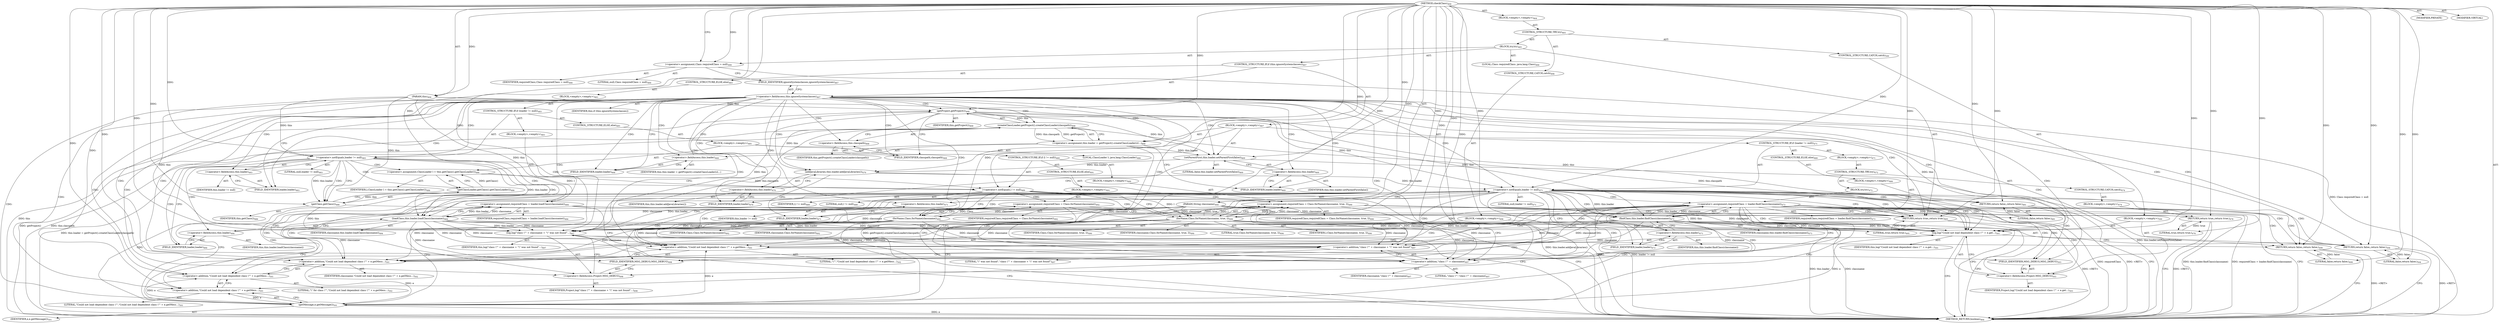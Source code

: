 digraph "checkClass" {  
"111669149714" [label = <(METHOD,checkClass)<SUB>464</SUB>> ]
"115964117010" [label = <(PARAM,this)<SUB>464</SUB>> ]
"115964117027" [label = <(PARAM,String classname)<SUB>464</SUB>> ]
"25769803852" [label = <(BLOCK,&lt;empty&gt;,&lt;empty&gt;)<SUB>464</SUB>> ]
"47244640308" [label = <(CONTROL_STRUCTURE,TRY,try)<SUB>465</SUB>> ]
"25769803853" [label = <(BLOCK,try,try)<SUB>465</SUB>> ]
"94489280527" [label = <(LOCAL,Class requiredClass: java.lang.Class)<SUB>466</SUB>> ]
"30064771387" [label = <(&lt;operator&gt;.assignment,Class requiredClass = null)<SUB>466</SUB>> ]
"68719476970" [label = <(IDENTIFIER,requiredClass,Class requiredClass = null)<SUB>466</SUB>> ]
"90194313297" [label = <(LITERAL,null,Class requiredClass = null)<SUB>466</SUB>> ]
"47244640309" [label = <(CONTROL_STRUCTURE,IF,if (this.ignoreSystemclasses))<SUB>467</SUB>> ]
"30064771388" [label = <(&lt;operator&gt;.fieldAccess,this.ignoreSystemclasses)<SUB>467</SUB>> ]
"68719476971" [label = <(IDENTIFIER,this,if (this.ignoreSystemclasses))> ]
"55834574936" [label = <(FIELD_IDENTIFIER,ignoreSystemclasses,ignoreSystemclasses)<SUB>467</SUB>> ]
"25769803854" [label = <(BLOCK,&lt;empty&gt;,&lt;empty&gt;)<SUB>467</SUB>> ]
"30064771389" [label = <(&lt;operator&gt;.assignment,this.loader = getProject().createClassLoader(cl...)<SUB>468</SUB>> ]
"30064771390" [label = <(&lt;operator&gt;.fieldAccess,this.loader)<SUB>468</SUB>> ]
"68719476972" [label = <(IDENTIFIER,this,this.loader = getProject().createClassLoader(cl...)> ]
"55834574937" [label = <(FIELD_IDENTIFIER,loader,loader)<SUB>468</SUB>> ]
"30064771391" [label = <(createClassLoader,getProject().createClassLoader(classpath))<SUB>468</SUB>> ]
"30064771392" [label = <(getProject,getProject())<SUB>468</SUB>> ]
"68719476792" [label = <(IDENTIFIER,this,getProject())<SUB>468</SUB>> ]
"30064771393" [label = <(&lt;operator&gt;.fieldAccess,this.classpath)<SUB>468</SUB>> ]
"68719476973" [label = <(IDENTIFIER,this,getProject().createClassLoader(classpath))> ]
"55834574938" [label = <(FIELD_IDENTIFIER,classpath,classpath)<SUB>468</SUB>> ]
"30064771394" [label = <(setParentFirst,this.loader.setParentFirst(false))<SUB>469</SUB>> ]
"30064771395" [label = <(&lt;operator&gt;.fieldAccess,this.loader)<SUB>469</SUB>> ]
"68719476974" [label = <(IDENTIFIER,this,this.loader.setParentFirst(false))> ]
"55834574939" [label = <(FIELD_IDENTIFIER,loader,loader)<SUB>469</SUB>> ]
"90194313298" [label = <(LITERAL,false,this.loader.setParentFirst(false))<SUB>469</SUB>> ]
"30064771396" [label = <(addJavaLibraries,this.loader.addJavaLibraries())<SUB>470</SUB>> ]
"30064771397" [label = <(&lt;operator&gt;.fieldAccess,this.loader)<SUB>470</SUB>> ]
"68719476975" [label = <(IDENTIFIER,this,this.loader.addJavaLibraries())> ]
"55834574940" [label = <(FIELD_IDENTIFIER,loader,loader)<SUB>470</SUB>> ]
"47244640310" [label = <(CONTROL_STRUCTURE,IF,if (loader != null))<SUB>471</SUB>> ]
"30064771398" [label = <(&lt;operator&gt;.notEquals,loader != null)<SUB>471</SUB>> ]
"30064771399" [label = <(&lt;operator&gt;.fieldAccess,this.loader)<SUB>471</SUB>> ]
"68719476976" [label = <(IDENTIFIER,this,loader != null)> ]
"55834574941" [label = <(FIELD_IDENTIFIER,loader,loader)<SUB>471</SUB>> ]
"90194313299" [label = <(LITERAL,null,loader != null)<SUB>471</SUB>> ]
"25769803855" [label = <(BLOCK,&lt;empty&gt;,&lt;empty&gt;)<SUB>471</SUB>> ]
"47244640311" [label = <(CONTROL_STRUCTURE,TRY,try)<SUB>472</SUB>> ]
"25769803856" [label = <(BLOCK,try,try)<SUB>472</SUB>> ]
"30064771400" [label = <(&lt;operator&gt;.assignment,requiredClass = loader.findClass(classname))<SUB>473</SUB>> ]
"68719476977" [label = <(IDENTIFIER,requiredClass,requiredClass = loader.findClass(classname))<SUB>473</SUB>> ]
"30064771401" [label = <(findClass,this.loader.findClass(classname))<SUB>473</SUB>> ]
"30064771402" [label = <(&lt;operator&gt;.fieldAccess,this.loader)<SUB>473</SUB>> ]
"68719476978" [label = <(IDENTIFIER,this,this.loader.findClass(classname))> ]
"55834574942" [label = <(FIELD_IDENTIFIER,loader,loader)<SUB>473</SUB>> ]
"68719476979" [label = <(IDENTIFIER,classname,this.loader.findClass(classname))<SUB>473</SUB>> ]
"47244640312" [label = <(CONTROL_STRUCTURE,CATCH,catch)<SUB>474</SUB>> ]
"25769803857" [label = <(BLOCK,&lt;empty&gt;,&lt;empty&gt;)<SUB>474</SUB>> ]
"146028888088" [label = <(RETURN,return true;,return true;)<SUB>478</SUB>> ]
"90194313300" [label = <(LITERAL,true,return true;)<SUB>478</SUB>> ]
"47244640313" [label = <(CONTROL_STRUCTURE,ELSE,else)<SUB>480</SUB>> ]
"25769803858" [label = <(BLOCK,&lt;empty&gt;,&lt;empty&gt;)<SUB>480</SUB>> ]
"146028888089" [label = <(RETURN,return false;,return false;)<SUB>481</SUB>> ]
"90194313301" [label = <(LITERAL,false,return false;)<SUB>481</SUB>> ]
"47244640314" [label = <(CONTROL_STRUCTURE,ELSE,else)<SUB>483</SUB>> ]
"25769803859" [label = <(BLOCK,&lt;empty&gt;,&lt;empty&gt;)<SUB>483</SUB>> ]
"47244640315" [label = <(CONTROL_STRUCTURE,IF,if (loader != null))<SUB>483</SUB>> ]
"30064771403" [label = <(&lt;operator&gt;.notEquals,loader != null)<SUB>483</SUB>> ]
"30064771404" [label = <(&lt;operator&gt;.fieldAccess,this.loader)<SUB>483</SUB>> ]
"68719476980" [label = <(IDENTIFIER,this,loader != null)> ]
"55834574943" [label = <(FIELD_IDENTIFIER,loader,loader)<SUB>483</SUB>> ]
"90194313302" [label = <(LITERAL,null,loader != null)<SUB>483</SUB>> ]
"25769803860" [label = <(BLOCK,&lt;empty&gt;,&lt;empty&gt;)<SUB>483</SUB>> ]
"30064771405" [label = <(&lt;operator&gt;.assignment,requiredClass = loader.loadClass(classname))<SUB>484</SUB>> ]
"68719476981" [label = <(IDENTIFIER,requiredClass,requiredClass = loader.loadClass(classname))<SUB>484</SUB>> ]
"30064771406" [label = <(loadClass,this.loader.loadClass(classname))<SUB>484</SUB>> ]
"30064771407" [label = <(&lt;operator&gt;.fieldAccess,this.loader)<SUB>484</SUB>> ]
"68719476982" [label = <(IDENTIFIER,this,this.loader.loadClass(classname))> ]
"55834574944" [label = <(FIELD_IDENTIFIER,loader,loader)<SUB>484</SUB>> ]
"68719476983" [label = <(IDENTIFIER,classname,this.loader.loadClass(classname))<SUB>484</SUB>> ]
"47244640316" [label = <(CONTROL_STRUCTURE,ELSE,else)<SUB>485</SUB>> ]
"25769803861" [label = <(BLOCK,&lt;empty&gt;,&lt;empty&gt;)<SUB>485</SUB>> ]
"94489280528" [label = <(LOCAL,ClassLoader l: java.lang.ClassLoader)<SUB>486</SUB>> ]
"30064771408" [label = <(&lt;operator&gt;.assignment,ClassLoader l = this.getClass().getClassLoader())<SUB>486</SUB>> ]
"68719476984" [label = <(IDENTIFIER,l,ClassLoader l = this.getClass().getClassLoader())<SUB>486</SUB>> ]
"30064771409" [label = <(getClassLoader,getClass().getClassLoader())<SUB>486</SUB>> ]
"30064771410" [label = <(getClass,getClass())<SUB>486</SUB>> ]
"68719476793" [label = <(IDENTIFIER,this,getClass())<SUB>486</SUB>> ]
"47244640317" [label = <(CONTROL_STRUCTURE,IF,if (l != null))<SUB>489</SUB>> ]
"30064771411" [label = <(&lt;operator&gt;.notEquals,l != null)<SUB>489</SUB>> ]
"68719476985" [label = <(IDENTIFIER,l,l != null)<SUB>489</SUB>> ]
"90194313303" [label = <(LITERAL,null,l != null)<SUB>489</SUB>> ]
"25769803862" [label = <(BLOCK,&lt;empty&gt;,&lt;empty&gt;)<SUB>489</SUB>> ]
"30064771412" [label = <(&lt;operator&gt;.assignment,requiredClass = Class.forName(classname, true, l))<SUB>490</SUB>> ]
"68719476986" [label = <(IDENTIFIER,requiredClass,requiredClass = Class.forName(classname, true, l))<SUB>490</SUB>> ]
"30064771413" [label = <(forName,Class.forName(classname, true, l))<SUB>490</SUB>> ]
"68719476987" [label = <(IDENTIFIER,Class,Class.forName(classname, true, l))<SUB>490</SUB>> ]
"68719476988" [label = <(IDENTIFIER,classname,Class.forName(classname, true, l))<SUB>490</SUB>> ]
"90194313304" [label = <(LITERAL,true,Class.forName(classname, true, l))<SUB>490</SUB>> ]
"68719476989" [label = <(IDENTIFIER,l,Class.forName(classname, true, l))<SUB>490</SUB>> ]
"47244640318" [label = <(CONTROL_STRUCTURE,ELSE,else)<SUB>491</SUB>> ]
"25769803863" [label = <(BLOCK,&lt;empty&gt;,&lt;empty&gt;)<SUB>491</SUB>> ]
"30064771414" [label = <(&lt;operator&gt;.assignment,requiredClass = Class.forName(classname))<SUB>492</SUB>> ]
"68719476990" [label = <(IDENTIFIER,requiredClass,requiredClass = Class.forName(classname))<SUB>492</SUB>> ]
"30064771415" [label = <(forName,Class.forName(classname))<SUB>492</SUB>> ]
"68719476991" [label = <(IDENTIFIER,Class,Class.forName(classname))<SUB>492</SUB>> ]
"68719476992" [label = <(IDENTIFIER,classname,Class.forName(classname))<SUB>492</SUB>> ]
"146028888090" [label = <(RETURN,return true;,return true;)<SUB>495</SUB>> ]
"90194313305" [label = <(LITERAL,true,return true;)<SUB>495</SUB>> ]
"47244640319" [label = <(CONTROL_STRUCTURE,CATCH,catch)<SUB>496</SUB>> ]
"25769803864" [label = <(BLOCK,&lt;empty&gt;,&lt;empty&gt;)<SUB>496</SUB>> ]
"30064771416" [label = <(log,log(&quot;class \&quot;&quot; + classname + &quot;\&quot; was not found&quot;...)<SUB>497</SUB>> ]
"68719476794" [label = <(IDENTIFIER,this,log(&quot;class \&quot;&quot; + classname + &quot;\&quot; was not found&quot;...)<SUB>497</SUB>> ]
"30064771417" [label = <(&lt;operator&gt;.addition,&quot;class \&quot;&quot; + classname + &quot;\&quot; was not found&quot;)<SUB>497</SUB>> ]
"30064771418" [label = <(&lt;operator&gt;.addition,&quot;class \&quot;&quot; + classname)<SUB>497</SUB>> ]
"90194313306" [label = <(LITERAL,&quot;class \&quot;&quot;,&quot;class \&quot;&quot; + classname)<SUB>497</SUB>> ]
"68719476993" [label = <(IDENTIFIER,classname,&quot;class \&quot;&quot; + classname)<SUB>497</SUB>> ]
"90194313307" [label = <(LITERAL,&quot;\&quot; was not found&quot;,&quot;class \&quot;&quot; + classname + &quot;\&quot; was not found&quot;)<SUB>497</SUB>> ]
"30064771419" [label = <(&lt;operator&gt;.fieldAccess,Project.MSG_DEBUG)<SUB>498</SUB>> ]
"68719476994" [label = <(IDENTIFIER,Project,log(&quot;class \&quot;&quot; + classname + &quot;\&quot; was not found&quot;...)<SUB>498</SUB>> ]
"55834574945" [label = <(FIELD_IDENTIFIER,MSG_DEBUG,MSG_DEBUG)<SUB>498</SUB>> ]
"146028888091" [label = <(RETURN,return false;,return false;)<SUB>499</SUB>> ]
"90194313308" [label = <(LITERAL,false,return false;)<SUB>499</SUB>> ]
"47244640320" [label = <(CONTROL_STRUCTURE,CATCH,catch)<SUB>500</SUB>> ]
"25769803865" [label = <(BLOCK,&lt;empty&gt;,&lt;empty&gt;)<SUB>500</SUB>> ]
"30064771420" [label = <(log,log(&quot;Could not load dependent class \&quot;&quot; + e.get...)<SUB>501</SUB>> ]
"68719476795" [label = <(IDENTIFIER,this,log(&quot;Could not load dependent class \&quot;&quot; + e.get...)<SUB>501</SUB>> ]
"30064771421" [label = <(&lt;operator&gt;.addition,&quot;Could not load dependent class \&quot;&quot; + e.getMess...)<SUB>501</SUB>> ]
"30064771422" [label = <(&lt;operator&gt;.addition,&quot;Could not load dependent class \&quot;&quot; + e.getMess...)<SUB>501</SUB>> ]
"30064771423" [label = <(&lt;operator&gt;.addition,&quot;Could not load dependent class \&quot;&quot; + e.getMess...)<SUB>501</SUB>> ]
"30064771424" [label = <(&lt;operator&gt;.addition,&quot;Could not load dependent class \&quot;&quot; + e.getMess...)<SUB>501</SUB>> ]
"90194313309" [label = <(LITERAL,&quot;Could not load dependent class \&quot;&quot;,&quot;Could not load dependent class \&quot;&quot; + e.getMess...)<SUB>501</SUB>> ]
"30064771425" [label = <(getMessage,e.getMessage())<SUB>501</SUB>> ]
"68719476995" [label = <(IDENTIFIER,e,e.getMessage())<SUB>501</SUB>> ]
"90194313310" [label = <(LITERAL,&quot;\&quot; for class \&quot;&quot;,&quot;Could not load dependent class \&quot;&quot; + e.getMess...)<SUB>502</SUB>> ]
"68719476996" [label = <(IDENTIFIER,classname,&quot;Could not load dependent class \&quot;&quot; + e.getMess...)<SUB>502</SUB>> ]
"90194313311" [label = <(LITERAL,&quot;\&quot;&quot;,&quot;Could not load dependent class \&quot;&quot; + e.getMess...)<SUB>502</SUB>> ]
"30064771426" [label = <(&lt;operator&gt;.fieldAccess,Project.MSG_DEBUG)<SUB>503</SUB>> ]
"68719476997" [label = <(IDENTIFIER,Project,log(&quot;Could not load dependent class \&quot;&quot; + e.get...)<SUB>503</SUB>> ]
"55834574946" [label = <(FIELD_IDENTIFIER,MSG_DEBUG,MSG_DEBUG)<SUB>503</SUB>> ]
"146028888092" [label = <(RETURN,return false;,return false;)<SUB>504</SUB>> ]
"90194313312" [label = <(LITERAL,false,return false;)<SUB>504</SUB>> ]
"133143986223" [label = <(MODIFIER,PRIVATE)> ]
"133143986224" [label = <(MODIFIER,VIRTUAL)> ]
"128849018898" [label = <(METHOD_RETURN,boolean)<SUB>464</SUB>> ]
  "111669149714" -> "115964117010"  [ label = "AST: "] 
  "111669149714" -> "115964117027"  [ label = "AST: "] 
  "111669149714" -> "25769803852"  [ label = "AST: "] 
  "111669149714" -> "133143986223"  [ label = "AST: "] 
  "111669149714" -> "133143986224"  [ label = "AST: "] 
  "111669149714" -> "128849018898"  [ label = "AST: "] 
  "25769803852" -> "47244640308"  [ label = "AST: "] 
  "47244640308" -> "25769803853"  [ label = "AST: "] 
  "47244640308" -> "47244640319"  [ label = "AST: "] 
  "47244640308" -> "47244640320"  [ label = "AST: "] 
  "25769803853" -> "94489280527"  [ label = "AST: "] 
  "25769803853" -> "30064771387"  [ label = "AST: "] 
  "25769803853" -> "47244640309"  [ label = "AST: "] 
  "25769803853" -> "146028888090"  [ label = "AST: "] 
  "30064771387" -> "68719476970"  [ label = "AST: "] 
  "30064771387" -> "90194313297"  [ label = "AST: "] 
  "47244640309" -> "30064771388"  [ label = "AST: "] 
  "47244640309" -> "25769803854"  [ label = "AST: "] 
  "47244640309" -> "47244640314"  [ label = "AST: "] 
  "30064771388" -> "68719476971"  [ label = "AST: "] 
  "30064771388" -> "55834574936"  [ label = "AST: "] 
  "25769803854" -> "30064771389"  [ label = "AST: "] 
  "25769803854" -> "30064771394"  [ label = "AST: "] 
  "25769803854" -> "30064771396"  [ label = "AST: "] 
  "25769803854" -> "47244640310"  [ label = "AST: "] 
  "30064771389" -> "30064771390"  [ label = "AST: "] 
  "30064771389" -> "30064771391"  [ label = "AST: "] 
  "30064771390" -> "68719476972"  [ label = "AST: "] 
  "30064771390" -> "55834574937"  [ label = "AST: "] 
  "30064771391" -> "30064771392"  [ label = "AST: "] 
  "30064771391" -> "30064771393"  [ label = "AST: "] 
  "30064771392" -> "68719476792"  [ label = "AST: "] 
  "30064771393" -> "68719476973"  [ label = "AST: "] 
  "30064771393" -> "55834574938"  [ label = "AST: "] 
  "30064771394" -> "30064771395"  [ label = "AST: "] 
  "30064771394" -> "90194313298"  [ label = "AST: "] 
  "30064771395" -> "68719476974"  [ label = "AST: "] 
  "30064771395" -> "55834574939"  [ label = "AST: "] 
  "30064771396" -> "30064771397"  [ label = "AST: "] 
  "30064771397" -> "68719476975"  [ label = "AST: "] 
  "30064771397" -> "55834574940"  [ label = "AST: "] 
  "47244640310" -> "30064771398"  [ label = "AST: "] 
  "47244640310" -> "25769803855"  [ label = "AST: "] 
  "47244640310" -> "47244640313"  [ label = "AST: "] 
  "30064771398" -> "30064771399"  [ label = "AST: "] 
  "30064771398" -> "90194313299"  [ label = "AST: "] 
  "30064771399" -> "68719476976"  [ label = "AST: "] 
  "30064771399" -> "55834574941"  [ label = "AST: "] 
  "25769803855" -> "47244640311"  [ label = "AST: "] 
  "47244640311" -> "25769803856"  [ label = "AST: "] 
  "47244640311" -> "47244640312"  [ label = "AST: "] 
  "25769803856" -> "30064771400"  [ label = "AST: "] 
  "30064771400" -> "68719476977"  [ label = "AST: "] 
  "30064771400" -> "30064771401"  [ label = "AST: "] 
  "30064771401" -> "30064771402"  [ label = "AST: "] 
  "30064771401" -> "68719476979"  [ label = "AST: "] 
  "30064771402" -> "68719476978"  [ label = "AST: "] 
  "30064771402" -> "55834574942"  [ label = "AST: "] 
  "47244640312" -> "25769803857"  [ label = "AST: "] 
  "25769803857" -> "146028888088"  [ label = "AST: "] 
  "146028888088" -> "90194313300"  [ label = "AST: "] 
  "47244640313" -> "25769803858"  [ label = "AST: "] 
  "25769803858" -> "146028888089"  [ label = "AST: "] 
  "146028888089" -> "90194313301"  [ label = "AST: "] 
  "47244640314" -> "25769803859"  [ label = "AST: "] 
  "25769803859" -> "47244640315"  [ label = "AST: "] 
  "47244640315" -> "30064771403"  [ label = "AST: "] 
  "47244640315" -> "25769803860"  [ label = "AST: "] 
  "47244640315" -> "47244640316"  [ label = "AST: "] 
  "30064771403" -> "30064771404"  [ label = "AST: "] 
  "30064771403" -> "90194313302"  [ label = "AST: "] 
  "30064771404" -> "68719476980"  [ label = "AST: "] 
  "30064771404" -> "55834574943"  [ label = "AST: "] 
  "25769803860" -> "30064771405"  [ label = "AST: "] 
  "30064771405" -> "68719476981"  [ label = "AST: "] 
  "30064771405" -> "30064771406"  [ label = "AST: "] 
  "30064771406" -> "30064771407"  [ label = "AST: "] 
  "30064771406" -> "68719476983"  [ label = "AST: "] 
  "30064771407" -> "68719476982"  [ label = "AST: "] 
  "30064771407" -> "55834574944"  [ label = "AST: "] 
  "47244640316" -> "25769803861"  [ label = "AST: "] 
  "25769803861" -> "94489280528"  [ label = "AST: "] 
  "25769803861" -> "30064771408"  [ label = "AST: "] 
  "25769803861" -> "47244640317"  [ label = "AST: "] 
  "30064771408" -> "68719476984"  [ label = "AST: "] 
  "30064771408" -> "30064771409"  [ label = "AST: "] 
  "30064771409" -> "30064771410"  [ label = "AST: "] 
  "30064771410" -> "68719476793"  [ label = "AST: "] 
  "47244640317" -> "30064771411"  [ label = "AST: "] 
  "47244640317" -> "25769803862"  [ label = "AST: "] 
  "47244640317" -> "47244640318"  [ label = "AST: "] 
  "30064771411" -> "68719476985"  [ label = "AST: "] 
  "30064771411" -> "90194313303"  [ label = "AST: "] 
  "25769803862" -> "30064771412"  [ label = "AST: "] 
  "30064771412" -> "68719476986"  [ label = "AST: "] 
  "30064771412" -> "30064771413"  [ label = "AST: "] 
  "30064771413" -> "68719476987"  [ label = "AST: "] 
  "30064771413" -> "68719476988"  [ label = "AST: "] 
  "30064771413" -> "90194313304"  [ label = "AST: "] 
  "30064771413" -> "68719476989"  [ label = "AST: "] 
  "47244640318" -> "25769803863"  [ label = "AST: "] 
  "25769803863" -> "30064771414"  [ label = "AST: "] 
  "30064771414" -> "68719476990"  [ label = "AST: "] 
  "30064771414" -> "30064771415"  [ label = "AST: "] 
  "30064771415" -> "68719476991"  [ label = "AST: "] 
  "30064771415" -> "68719476992"  [ label = "AST: "] 
  "146028888090" -> "90194313305"  [ label = "AST: "] 
  "47244640319" -> "25769803864"  [ label = "AST: "] 
  "25769803864" -> "30064771416"  [ label = "AST: "] 
  "25769803864" -> "146028888091"  [ label = "AST: "] 
  "30064771416" -> "68719476794"  [ label = "AST: "] 
  "30064771416" -> "30064771417"  [ label = "AST: "] 
  "30064771416" -> "30064771419"  [ label = "AST: "] 
  "30064771417" -> "30064771418"  [ label = "AST: "] 
  "30064771417" -> "90194313307"  [ label = "AST: "] 
  "30064771418" -> "90194313306"  [ label = "AST: "] 
  "30064771418" -> "68719476993"  [ label = "AST: "] 
  "30064771419" -> "68719476994"  [ label = "AST: "] 
  "30064771419" -> "55834574945"  [ label = "AST: "] 
  "146028888091" -> "90194313308"  [ label = "AST: "] 
  "47244640320" -> "25769803865"  [ label = "AST: "] 
  "25769803865" -> "30064771420"  [ label = "AST: "] 
  "25769803865" -> "146028888092"  [ label = "AST: "] 
  "30064771420" -> "68719476795"  [ label = "AST: "] 
  "30064771420" -> "30064771421"  [ label = "AST: "] 
  "30064771420" -> "30064771426"  [ label = "AST: "] 
  "30064771421" -> "30064771422"  [ label = "AST: "] 
  "30064771421" -> "90194313311"  [ label = "AST: "] 
  "30064771422" -> "30064771423"  [ label = "AST: "] 
  "30064771422" -> "68719476996"  [ label = "AST: "] 
  "30064771423" -> "30064771424"  [ label = "AST: "] 
  "30064771423" -> "90194313310"  [ label = "AST: "] 
  "30064771424" -> "90194313309"  [ label = "AST: "] 
  "30064771424" -> "30064771425"  [ label = "AST: "] 
  "30064771425" -> "68719476995"  [ label = "AST: "] 
  "30064771426" -> "68719476997"  [ label = "AST: "] 
  "30064771426" -> "55834574946"  [ label = "AST: "] 
  "146028888092" -> "90194313312"  [ label = "AST: "] 
  "30064771387" -> "55834574936"  [ label = "CFG: "] 
  "146028888090" -> "128849018898"  [ label = "CFG: "] 
  "30064771388" -> "55834574937"  [ label = "CFG: "] 
  "30064771388" -> "55834574943"  [ label = "CFG: "] 
  "30064771416" -> "146028888091"  [ label = "CFG: "] 
  "30064771416" -> "128849018898"  [ label = "CFG: "] 
  "146028888091" -> "128849018898"  [ label = "CFG: "] 
  "30064771420" -> "146028888092"  [ label = "CFG: "] 
  "30064771420" -> "128849018898"  [ label = "CFG: "] 
  "146028888092" -> "128849018898"  [ label = "CFG: "] 
  "55834574936" -> "30064771388"  [ label = "CFG: "] 
  "30064771389" -> "55834574939"  [ label = "CFG: "] 
  "30064771394" -> "55834574940"  [ label = "CFG: "] 
  "30064771396" -> "55834574941"  [ label = "CFG: "] 
  "30064771417" -> "55834574945"  [ label = "CFG: "] 
  "30064771419" -> "30064771416"  [ label = "CFG: "] 
  "30064771421" -> "55834574946"  [ label = "CFG: "] 
  "30064771426" -> "30064771420"  [ label = "CFG: "] 
  "30064771390" -> "30064771392"  [ label = "CFG: "] 
  "30064771391" -> "30064771389"  [ label = "CFG: "] 
  "30064771395" -> "30064771394"  [ label = "CFG: "] 
  "30064771397" -> "30064771396"  [ label = "CFG: "] 
  "30064771398" -> "55834574942"  [ label = "CFG: "] 
  "30064771398" -> "146028888089"  [ label = "CFG: "] 
  "30064771398" -> "146028888090"  [ label = "CFG: "] 
  "30064771398" -> "128849018898"  [ label = "CFG: "] 
  "30064771398" -> "30064771418"  [ label = "CFG: "] 
  "30064771398" -> "30064771425"  [ label = "CFG: "] 
  "30064771418" -> "30064771417"  [ label = "CFG: "] 
  "55834574945" -> "30064771419"  [ label = "CFG: "] 
  "30064771422" -> "30064771421"  [ label = "CFG: "] 
  "55834574946" -> "30064771426"  [ label = "CFG: "] 
  "55834574937" -> "30064771390"  [ label = "CFG: "] 
  "30064771392" -> "55834574938"  [ label = "CFG: "] 
  "30064771393" -> "30064771391"  [ label = "CFG: "] 
  "55834574939" -> "30064771395"  [ label = "CFG: "] 
  "55834574940" -> "30064771397"  [ label = "CFG: "] 
  "30064771399" -> "30064771398"  [ label = "CFG: "] 
  "30064771403" -> "55834574944"  [ label = "CFG: "] 
  "30064771403" -> "30064771410"  [ label = "CFG: "] 
  "30064771423" -> "30064771422"  [ label = "CFG: "] 
  "55834574938" -> "30064771393"  [ label = "CFG: "] 
  "55834574941" -> "30064771399"  [ label = "CFG: "] 
  "146028888089" -> "128849018898"  [ label = "CFG: "] 
  "30064771404" -> "30064771403"  [ label = "CFG: "] 
  "30064771405" -> "146028888090"  [ label = "CFG: "] 
  "30064771405" -> "128849018898"  [ label = "CFG: "] 
  "30064771405" -> "30064771418"  [ label = "CFG: "] 
  "30064771405" -> "30064771425"  [ label = "CFG: "] 
  "30064771424" -> "30064771423"  [ label = "CFG: "] 
  "30064771400" -> "146028888088"  [ label = "CFG: "] 
  "30064771400" -> "146028888090"  [ label = "CFG: "] 
  "30064771400" -> "128849018898"  [ label = "CFG: "] 
  "30064771400" -> "30064771418"  [ label = "CFG: "] 
  "30064771400" -> "30064771425"  [ label = "CFG: "] 
  "55834574943" -> "30064771404"  [ label = "CFG: "] 
  "30064771406" -> "30064771405"  [ label = "CFG: "] 
  "30064771408" -> "30064771411"  [ label = "CFG: "] 
  "30064771425" -> "30064771424"  [ label = "CFG: "] 
  "30064771401" -> "30064771400"  [ label = "CFG: "] 
  "146028888088" -> "128849018898"  [ label = "CFG: "] 
  "30064771407" -> "30064771406"  [ label = "CFG: "] 
  "30064771409" -> "30064771408"  [ label = "CFG: "] 
  "30064771411" -> "30064771413"  [ label = "CFG: "] 
  "30064771411" -> "30064771415"  [ label = "CFG: "] 
  "30064771402" -> "30064771401"  [ label = "CFG: "] 
  "55834574944" -> "30064771407"  [ label = "CFG: "] 
  "30064771410" -> "30064771409"  [ label = "CFG: "] 
  "30064771412" -> "146028888090"  [ label = "CFG: "] 
  "30064771412" -> "128849018898"  [ label = "CFG: "] 
  "30064771412" -> "30064771418"  [ label = "CFG: "] 
  "30064771412" -> "30064771425"  [ label = "CFG: "] 
  "55834574942" -> "30064771402"  [ label = "CFG: "] 
  "30064771413" -> "30064771412"  [ label = "CFG: "] 
  "30064771414" -> "146028888090"  [ label = "CFG: "] 
  "30064771414" -> "128849018898"  [ label = "CFG: "] 
  "30064771414" -> "30064771418"  [ label = "CFG: "] 
  "30064771414" -> "30064771425"  [ label = "CFG: "] 
  "30064771415" -> "30064771414"  [ label = "CFG: "] 
  "111669149714" -> "30064771387"  [ label = "CFG: "] 
  "146028888090" -> "128849018898"  [ label = "DDG: &lt;RET&gt;"] 
  "146028888089" -> "128849018898"  [ label = "DDG: &lt;RET&gt;"] 
  "146028888091" -> "128849018898"  [ label = "DDG: &lt;RET&gt;"] 
  "146028888092" -> "128849018898"  [ label = "DDG: &lt;RET&gt;"] 
  "146028888088" -> "128849018898"  [ label = "DDG: &lt;RET&gt;"] 
  "30064771387" -> "128849018898"  [ label = "DDG: Class requiredClass = null"] 
  "30064771392" -> "128849018898"  [ label = "DDG: this"] 
  "30064771391" -> "128849018898"  [ label = "DDG: getProject()"] 
  "30064771391" -> "128849018898"  [ label = "DDG: this.classpath"] 
  "30064771389" -> "128849018898"  [ label = "DDG: getProject().createClassLoader(classpath)"] 
  "30064771389" -> "128849018898"  [ label = "DDG: this.loader = getProject().createClassLoader(classpath)"] 
  "30064771394" -> "128849018898"  [ label = "DDG: this.loader.setParentFirst(false)"] 
  "30064771396" -> "128849018898"  [ label = "DDG: this.loader.addJavaLibraries()"] 
  "30064771398" -> "128849018898"  [ label = "DDG: loader != null"] 
  "30064771400" -> "128849018898"  [ label = "DDG: requiredClass"] 
  "30064771401" -> "128849018898"  [ label = "DDG: this.loader"] 
  "30064771401" -> "128849018898"  [ label = "DDG: classname"] 
  "30064771400" -> "128849018898"  [ label = "DDG: this.loader.findClass(classname)"] 
  "30064771400" -> "128849018898"  [ label = "DDG: requiredClass = loader.findClass(classname)"] 
  "30064771425" -> "128849018898"  [ label = "DDG: e"] 
  "111669149714" -> "115964117010"  [ label = "DDG: "] 
  "111669149714" -> "115964117027"  [ label = "DDG: "] 
  "111669149714" -> "30064771387"  [ label = "DDG: "] 
  "90194313305" -> "146028888090"  [ label = "DDG: true"] 
  "111669149714" -> "146028888090"  [ label = "DDG: "] 
  "111669149714" -> "90194313305"  [ label = "DDG: "] 
  "90194313308" -> "146028888091"  [ label = "DDG: false"] 
  "111669149714" -> "146028888091"  [ label = "DDG: "] 
  "90194313312" -> "146028888092"  [ label = "DDG: false"] 
  "111669149714" -> "146028888092"  [ label = "DDG: "] 
  "30064771391" -> "30064771389"  [ label = "DDG: getProject()"] 
  "30064771391" -> "30064771389"  [ label = "DDG: this.classpath"] 
  "115964117010" -> "30064771416"  [ label = "DDG: this"] 
  "30064771410" -> "30064771416"  [ label = "DDG: this"] 
  "30064771406" -> "30064771416"  [ label = "DDG: this.loader"] 
  "30064771392" -> "30064771416"  [ label = "DDG: this"] 
  "30064771391" -> "30064771416"  [ label = "DDG: this.classpath"] 
  "30064771398" -> "30064771416"  [ label = "DDG: this.loader"] 
  "30064771401" -> "30064771416"  [ label = "DDG: this.loader"] 
  "111669149714" -> "30064771416"  [ label = "DDG: "] 
  "115964117027" -> "30064771416"  [ label = "DDG: classname"] 
  "30064771415" -> "30064771416"  [ label = "DDG: classname"] 
  "30064771413" -> "30064771416"  [ label = "DDG: classname"] 
  "30064771406" -> "30064771416"  [ label = "DDG: classname"] 
  "30064771401" -> "30064771416"  [ label = "DDG: classname"] 
  "111669149714" -> "90194313308"  [ label = "DDG: "] 
  "115964117010" -> "30064771420"  [ label = "DDG: this"] 
  "30064771410" -> "30064771420"  [ label = "DDG: this"] 
  "30064771406" -> "30064771420"  [ label = "DDG: this.loader"] 
  "30064771392" -> "30064771420"  [ label = "DDG: this"] 
  "30064771391" -> "30064771420"  [ label = "DDG: this.classpath"] 
  "30064771398" -> "30064771420"  [ label = "DDG: this.loader"] 
  "30064771401" -> "30064771420"  [ label = "DDG: this.loader"] 
  "111669149714" -> "30064771420"  [ label = "DDG: "] 
  "30064771425" -> "30064771420"  [ label = "DDG: e"] 
  "115964117027" -> "30064771420"  [ label = "DDG: classname"] 
  "30064771415" -> "30064771420"  [ label = "DDG: classname"] 
  "30064771413" -> "30064771420"  [ label = "DDG: classname"] 
  "30064771406" -> "30064771420"  [ label = "DDG: classname"] 
  "30064771401" -> "30064771420"  [ label = "DDG: classname"] 
  "111669149714" -> "90194313312"  [ label = "DDG: "] 
  "30064771389" -> "30064771394"  [ label = "DDG: this.loader"] 
  "30064771392" -> "30064771394"  [ label = "DDG: this"] 
  "111669149714" -> "30064771394"  [ label = "DDG: "] 
  "30064771392" -> "30064771396"  [ label = "DDG: this"] 
  "30064771394" -> "30064771396"  [ label = "DDG: this.loader"] 
  "111669149714" -> "30064771417"  [ label = "DDG: "] 
  "115964117027" -> "30064771417"  [ label = "DDG: classname"] 
  "30064771415" -> "30064771417"  [ label = "DDG: classname"] 
  "30064771413" -> "30064771417"  [ label = "DDG: classname"] 
  "30064771406" -> "30064771417"  [ label = "DDG: classname"] 
  "30064771401" -> "30064771417"  [ label = "DDG: classname"] 
  "111669149714" -> "30064771421"  [ label = "DDG: "] 
  "30064771425" -> "30064771421"  [ label = "DDG: e"] 
  "115964117027" -> "30064771421"  [ label = "DDG: classname"] 
  "30064771415" -> "30064771421"  [ label = "DDG: classname"] 
  "30064771413" -> "30064771421"  [ label = "DDG: classname"] 
  "30064771406" -> "30064771421"  [ label = "DDG: classname"] 
  "30064771401" -> "30064771421"  [ label = "DDG: classname"] 
  "30064771392" -> "30064771391"  [ label = "DDG: this"] 
  "30064771392" -> "30064771398"  [ label = "DDG: this"] 
  "30064771396" -> "30064771398"  [ label = "DDG: this.loader"] 
  "111669149714" -> "30064771398"  [ label = "DDG: "] 
  "111669149714" -> "30064771418"  [ label = "DDG: "] 
  "115964117027" -> "30064771418"  [ label = "DDG: classname"] 
  "30064771415" -> "30064771418"  [ label = "DDG: classname"] 
  "30064771413" -> "30064771418"  [ label = "DDG: classname"] 
  "30064771406" -> "30064771418"  [ label = "DDG: classname"] 
  "30064771401" -> "30064771418"  [ label = "DDG: classname"] 
  "111669149714" -> "30064771422"  [ label = "DDG: "] 
  "30064771425" -> "30064771422"  [ label = "DDG: e"] 
  "115964117027" -> "30064771422"  [ label = "DDG: classname"] 
  "30064771415" -> "30064771422"  [ label = "DDG: classname"] 
  "30064771413" -> "30064771422"  [ label = "DDG: classname"] 
  "30064771406" -> "30064771422"  [ label = "DDG: classname"] 
  "30064771401" -> "30064771422"  [ label = "DDG: classname"] 
  "115964117010" -> "30064771392"  [ label = "DDG: this"] 
  "111669149714" -> "30064771392"  [ label = "DDG: "] 
  "90194313301" -> "146028888089"  [ label = "DDG: false"] 
  "111669149714" -> "146028888089"  [ label = "DDG: "] 
  "115964117010" -> "30064771403"  [ label = "DDG: this"] 
  "111669149714" -> "30064771403"  [ label = "DDG: "] 
  "30064771406" -> "30064771405"  [ label = "DDG: this.loader"] 
  "30064771406" -> "30064771405"  [ label = "DDG: classname"] 
  "111669149714" -> "30064771423"  [ label = "DDG: "] 
  "30064771425" -> "30064771423"  [ label = "DDG: e"] 
  "30064771401" -> "30064771400"  [ label = "DDG: this.loader"] 
  "30064771401" -> "30064771400"  [ label = "DDG: classname"] 
  "111669149714" -> "90194313301"  [ label = "DDG: "] 
  "30064771409" -> "30064771408"  [ label = "DDG: getClass()"] 
  "111669149714" -> "30064771424"  [ label = "DDG: "] 
  "30064771425" -> "30064771424"  [ label = "DDG: e"] 
  "90194313300" -> "146028888088"  [ label = "DDG: true"] 
  "111669149714" -> "146028888088"  [ label = "DDG: "] 
  "115964117010" -> "30064771406"  [ label = "DDG: this"] 
  "30064771403" -> "30064771406"  [ label = "DDG: this.loader"] 
  "115964117027" -> "30064771406"  [ label = "DDG: classname"] 
  "111669149714" -> "30064771406"  [ label = "DDG: "] 
  "111669149714" -> "30064771425"  [ label = "DDG: "] 
  "30064771392" -> "30064771401"  [ label = "DDG: this"] 
  "30064771398" -> "30064771401"  [ label = "DDG: this.loader"] 
  "115964117027" -> "30064771401"  [ label = "DDG: classname"] 
  "111669149714" -> "30064771401"  [ label = "DDG: "] 
  "111669149714" -> "90194313300"  [ label = "DDG: "] 
  "30064771410" -> "30064771409"  [ label = "DDG: this"] 
  "30064771408" -> "30064771411"  [ label = "DDG: l"] 
  "111669149714" -> "30064771411"  [ label = "DDG: "] 
  "30064771413" -> "30064771412"  [ label = "DDG: Class"] 
  "30064771413" -> "30064771412"  [ label = "DDG: classname"] 
  "30064771413" -> "30064771412"  [ label = "DDG: true"] 
  "30064771413" -> "30064771412"  [ label = "DDG: l"] 
  "115964117010" -> "30064771410"  [ label = "DDG: this"] 
  "30064771403" -> "30064771410"  [ label = "DDG: this.loader"] 
  "111669149714" -> "30064771410"  [ label = "DDG: "] 
  "30064771415" -> "30064771414"  [ label = "DDG: Class"] 
  "30064771415" -> "30064771414"  [ label = "DDG: classname"] 
  "111669149714" -> "30064771413"  [ label = "DDG: "] 
  "115964117027" -> "30064771413"  [ label = "DDG: classname"] 
  "30064771411" -> "30064771413"  [ label = "DDG: l"] 
  "111669149714" -> "30064771415"  [ label = "DDG: "] 
  "115964117027" -> "30064771415"  [ label = "DDG: classname"] 
  "30064771388" -> "55834574938"  [ label = "CDG: "] 
  "30064771388" -> "55834574937"  [ label = "CDG: "] 
  "30064771388" -> "55834574940"  [ label = "CDG: "] 
  "30064771388" -> "55834574939"  [ label = "CDG: "] 
  "30064771388" -> "55834574941"  [ label = "CDG: "] 
  "30064771388" -> "55834574943"  [ label = "CDG: "] 
  "30064771388" -> "30064771404"  [ label = "CDG: "] 
  "30064771388" -> "30064771403"  [ label = "CDG: "] 
  "30064771388" -> "30064771396"  [ label = "CDG: "] 
  "30064771388" -> "30064771395"  [ label = "CDG: "] 
  "30064771388" -> "30064771398"  [ label = "CDG: "] 
  "30064771388" -> "30064771397"  [ label = "CDG: "] 
  "30064771388" -> "30064771399"  [ label = "CDG: "] 
  "30064771388" -> "30064771390"  [ label = "CDG: "] 
  "30064771388" -> "30064771389"  [ label = "CDG: "] 
  "30064771388" -> "30064771392"  [ label = "CDG: "] 
  "30064771388" -> "30064771391"  [ label = "CDG: "] 
  "30064771388" -> "30064771394"  [ label = "CDG: "] 
  "30064771388" -> "30064771393"  [ label = "CDG: "] 
  "30064771388" -> "30064771420"  [ label = "CDG: "] 
  "30064771388" -> "30064771419"  [ label = "CDG: "] 
  "30064771388" -> "30064771422"  [ label = "CDG: "] 
  "30064771388" -> "30064771421"  [ label = "CDG: "] 
  "30064771388" -> "30064771424"  [ label = "CDG: "] 
  "30064771388" -> "146028888090"  [ label = "CDG: "] 
  "30064771388" -> "30064771423"  [ label = "CDG: "] 
  "30064771388" -> "30064771426"  [ label = "CDG: "] 
  "30064771388" -> "30064771425"  [ label = "CDG: "] 
  "30064771388" -> "30064771416"  [ label = "CDG: "] 
  "30064771388" -> "30064771418"  [ label = "CDG: "] 
  "30064771388" -> "30064771417"  [ label = "CDG: "] 
  "30064771388" -> "55834574946"  [ label = "CDG: "] 
  "30064771388" -> "55834574945"  [ label = "CDG: "] 
  "30064771388" -> "146028888091"  [ label = "CDG: "] 
  "30064771388" -> "146028888092"  [ label = "CDG: "] 
  "30064771398" -> "55834574942"  [ label = "CDG: "] 
  "30064771398" -> "30064771400"  [ label = "CDG: "] 
  "30064771398" -> "30064771402"  [ label = "CDG: "] 
  "30064771398" -> "30064771401"  [ label = "CDG: "] 
  "30064771398" -> "146028888089"  [ label = "CDG: "] 
  "30064771398" -> "30064771420"  [ label = "CDG: "] 
  "30064771398" -> "30064771419"  [ label = "CDG: "] 
  "30064771398" -> "30064771422"  [ label = "CDG: "] 
  "30064771398" -> "30064771421"  [ label = "CDG: "] 
  "30064771398" -> "30064771424"  [ label = "CDG: "] 
  "30064771398" -> "146028888090"  [ label = "CDG: "] 
  "30064771398" -> "30064771423"  [ label = "CDG: "] 
  "30064771398" -> "30064771426"  [ label = "CDG: "] 
  "30064771398" -> "30064771425"  [ label = "CDG: "] 
  "30064771398" -> "30064771416"  [ label = "CDG: "] 
  "30064771398" -> "30064771418"  [ label = "CDG: "] 
  "30064771398" -> "30064771417"  [ label = "CDG: "] 
  "30064771398" -> "55834574946"  [ label = "CDG: "] 
  "30064771398" -> "55834574945"  [ label = "CDG: "] 
  "30064771398" -> "146028888091"  [ label = "CDG: "] 
  "30064771398" -> "146028888092"  [ label = "CDG: "] 
  "30064771403" -> "55834574944"  [ label = "CDG: "] 
  "30064771403" -> "30064771411"  [ label = "CDG: "] 
  "30064771403" -> "30064771406"  [ label = "CDG: "] 
  "30064771403" -> "30064771405"  [ label = "CDG: "] 
  "30064771403" -> "30064771408"  [ label = "CDG: "] 
  "30064771403" -> "30064771407"  [ label = "CDG: "] 
  "30064771403" -> "30064771410"  [ label = "CDG: "] 
  "30064771403" -> "30064771409"  [ label = "CDG: "] 
  "30064771400" -> "30064771420"  [ label = "CDG: "] 
  "30064771400" -> "30064771419"  [ label = "CDG: "] 
  "30064771400" -> "30064771422"  [ label = "CDG: "] 
  "30064771400" -> "30064771421"  [ label = "CDG: "] 
  "30064771400" -> "30064771424"  [ label = "CDG: "] 
  "30064771400" -> "146028888090"  [ label = "CDG: "] 
  "30064771400" -> "30064771423"  [ label = "CDG: "] 
  "30064771400" -> "30064771426"  [ label = "CDG: "] 
  "30064771400" -> "30064771425"  [ label = "CDG: "] 
  "30064771400" -> "30064771416"  [ label = "CDG: "] 
  "30064771400" -> "30064771418"  [ label = "CDG: "] 
  "30064771400" -> "30064771417"  [ label = "CDG: "] 
  "30064771400" -> "55834574946"  [ label = "CDG: "] 
  "30064771400" -> "55834574945"  [ label = "CDG: "] 
  "30064771400" -> "146028888091"  [ label = "CDG: "] 
  "30064771400" -> "146028888092"  [ label = "CDG: "] 
  "30064771400" -> "146028888088"  [ label = "CDG: "] 
  "30064771411" -> "30064771412"  [ label = "CDG: "] 
  "30064771411" -> "30064771414"  [ label = "CDG: "] 
  "30064771411" -> "30064771413"  [ label = "CDG: "] 
  "30064771411" -> "30064771415"  [ label = "CDG: "] 
}
